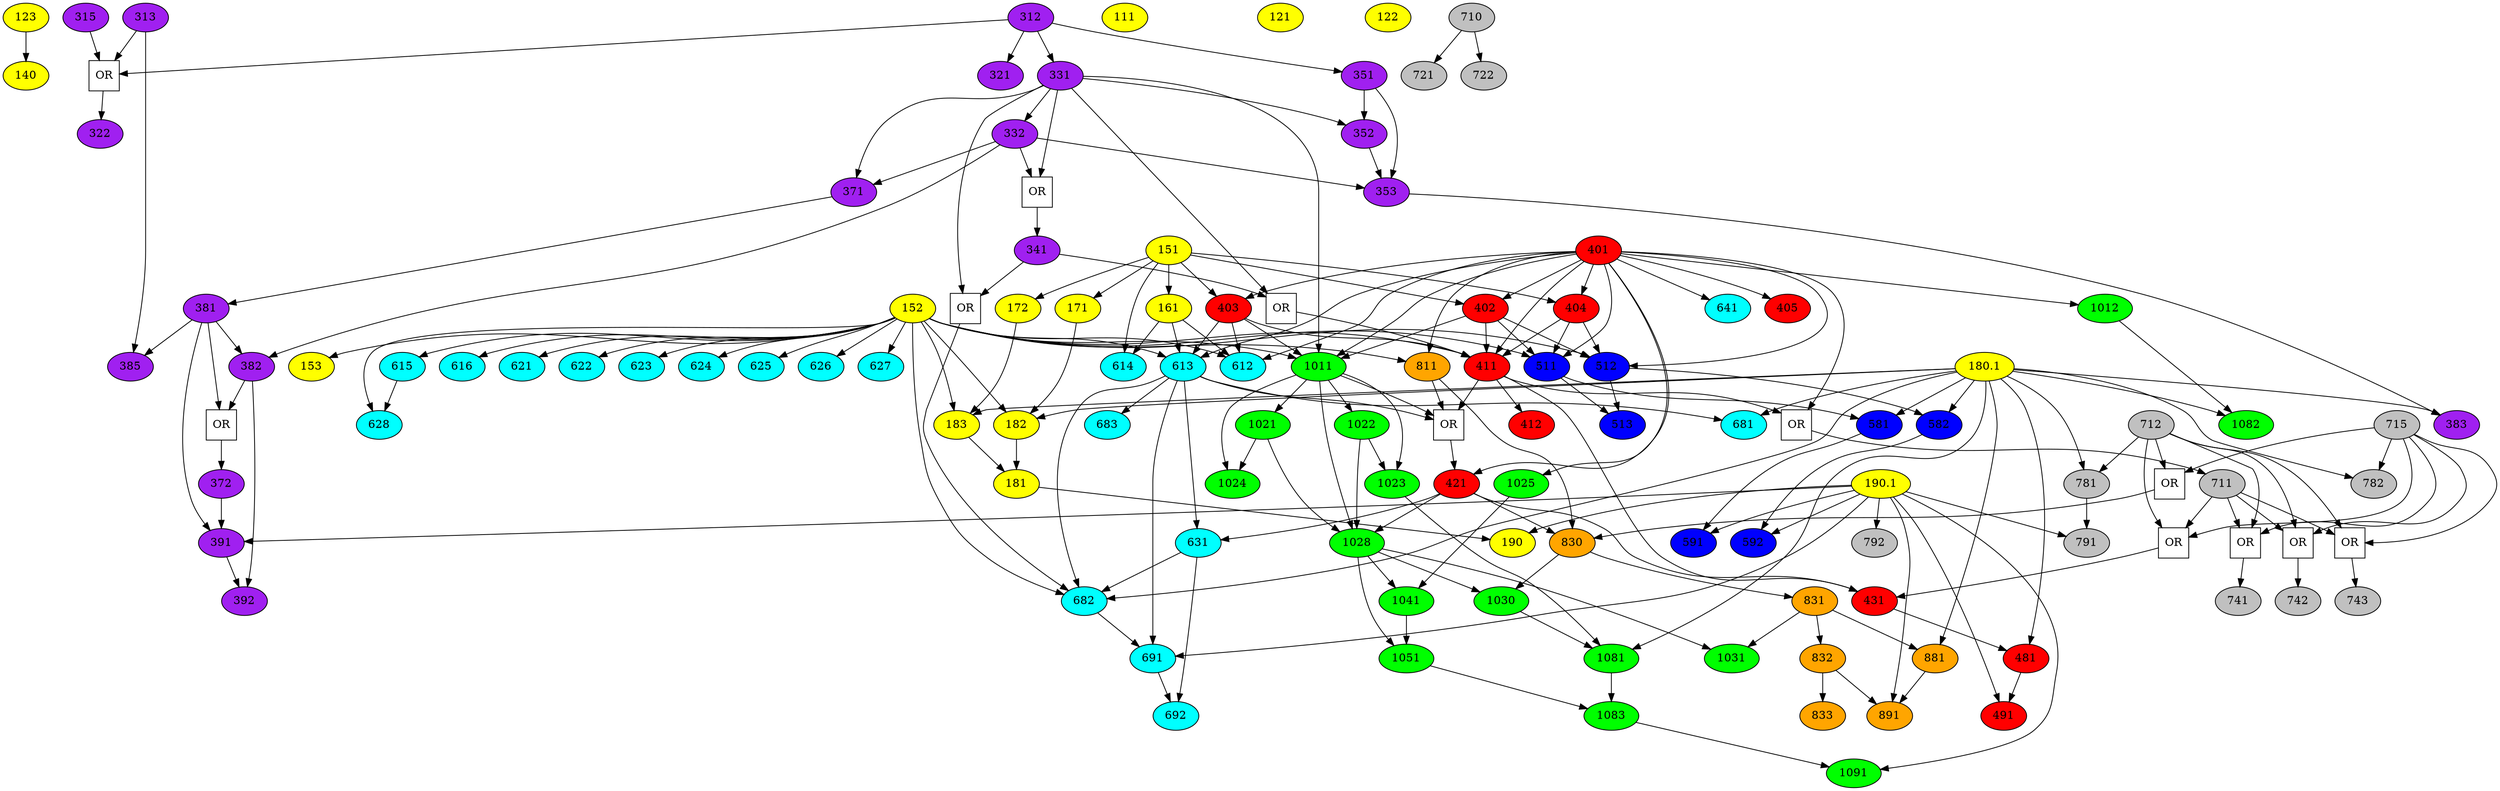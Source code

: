 digraph G {
	123 -> 140
	152 -> 153
	151 -> 161
	151 -> 171
	151 -> 172
	182 -> 181
	183 -> 181
	152 -> 182
	180.1 -> 182
	171 -> 182
	152 -> 183
	180.1 -> 183
	172 -> 183
	181 -> 190
	190.1 -> 190
	subgraph "luster_S/RS" {
		label="S/RS"
		111 [fillcolor=yellow style=filled]
		121 [fillcolor=yellow style=filled]
		122 [fillcolor=yellow style=filled]
		123 [fillcolor=yellow style=filled]
		140 [fillcolor=yellow style=filled]
		151 [fillcolor=yellow style=filled]
		152 [fillcolor=yellow style=filled]
		153 [fillcolor=yellow style=filled]
		161 [fillcolor=yellow style=filled]
		171 [fillcolor=yellow style=filled]
		172 [fillcolor=yellow style=filled]
		180.1 [fillcolor=yellow style=filled]
		181 [fillcolor=yellow style=filled]
		182 [fillcolor=yellow style=filled]
		183 [fillcolor=yellow style=filled]
		190.1 [fillcolor=yellow style=filled]
		190 [fillcolor=yellow style=filled]
	}
	312 -> 321
	"322_['312', '313', '315']" -> 322
	312 -> "322_['312', '313', '315']"
	313 -> "322_['312', '313', '315']"
	315 -> "322_['312', '313', '315']"
	312 -> 331
	331 -> 332
	"341_['331', '332']" -> 341
	331 -> "341_['331', '332']"
	332 -> "341_['331', '332']"
	312 -> 351
	351 -> 352
	331 -> 352
	351 -> 353
	352 -> 353
	332 -> 353
	331 -> 371
	332 -> 371
	"372_['381', '382']" -> 372
	381 -> "372_['381', '382']"
	382 -> "372_['381', '382']"
	371 -> 381
	332 -> 382
	381 -> 382
	353 -> 383
	180.1 -> 383
	313 -> 385
	381 -> 385
	381 -> 391
	372 -> 391
	190.1 -> 391
	382 -> 392
	391 -> 392
	subgraph luster_San {
		label=San
		312 [fillcolor=purple style=filled]
		313 [fillcolor=purple style=filled]
		315 [fillcolor=purple style=filled]
		321 [fillcolor=purple style=filled]
		322 [fillcolor=purple style=filled]
		"322_['312', '313', '315']" [label=OR shape=square]
		331 [fillcolor=purple style=filled]
		332 [fillcolor=purple style=filled]
		341 [fillcolor=purple style=filled]
		"341_['331', '332']" [label=OR shape=square]
		351 [fillcolor=purple style=filled]
		352 [fillcolor=purple style=filled]
		353 [fillcolor=purple style=filled]
		371 [fillcolor=purple style=filled]
		372 [fillcolor=purple style=filled]
		"372_['381', '382']" [label=OR shape=square]
		381 [fillcolor=purple style=filled]
		382 [fillcolor=purple style=filled]
		383 [fillcolor=purple style=filled]
		385 [fillcolor=purple style=filled]
		391 [fillcolor=purple style=filled]
		392 [fillcolor=purple style=filled]
	}
	401 -> 402
	151 -> 402
	401 -> 403
	151 -> 403
	401 -> 404
	151 -> 404
	401 -> 405
	401 -> 411
	152 -> 411
	402 -> 411
	403 -> 411
	404 -> 411
	"411_['331', '341']" -> 411
	331 -> "411_['331', '341']"
	341 -> "411_['331', '341']"
	411 -> 412
	401 -> 421
	"421_['411', '613', '811', '1011']" -> 421
	411 -> "421_['411', '613', '811', '1011']"
	613 -> "421_['411', '613', '811', '1011']"
	811 -> "421_['411', '613', '811', '1011']"
	1011 -> "421_['411', '613', '811', '1011']"
	411 -> 431
	421 -> 431
	"431_['711', '712', '715']" -> 431
	711 -> "431_['711', '712', '715']"
	712 -> "431_['711', '712', '715']"
	715 -> "431_['711', '712', '715']"
	180.1 -> 481
	431 -> 481
	190.1 -> 491
	481 -> 491
	subgraph luster_WRD {
		label=WRD
		401 [fillcolor=red style=filled]
		402 [fillcolor=red style=filled]
		403 [fillcolor=red style=filled]
		404 [fillcolor=red style=filled]
		405 [fillcolor=red style=filled]
		411 [fillcolor=red style=filled]
		"411_['331', '341']" [label=OR shape=square]
		412 [fillcolor=red style=filled]
		421 [fillcolor=red style=filled]
		"421_['411', '613', '811', '1011']" [label=OR shape=square]
		431 [fillcolor=red style=filled]
		"431_['711', '712', '715']" [label=OR shape=square]
		481 [fillcolor=red style=filled]
		491 [fillcolor=red style=filled]
	}
	152 -> 511
	401 -> 511
	402 -> 511
	404 -> 511
	152 -> 512
	401 -> 512
	402 -> 512
	404 -> 512
	511 -> 513
	512 -> 513
	511 -> 581
	180.1 -> 581
	512 -> 582
	180.1 -> 582
	581 -> 591
	190.1 -> 591
	582 -> 592
	190.1 -> 592
	subgraph luster_Boot {
		label=Boot
		511 [fillcolor=blue style=filled]
		512 [fillcolor=blue style=filled]
		513 [fillcolor=blue style=filled]
		581 [fillcolor=blue style=filled]
		582 [fillcolor=blue style=filled]
		591 [fillcolor=blue style=filled]
		592 [fillcolor=blue style=filled]
	}
	152 -> 612
	161 -> 612
	401 -> 612
	403 -> 612
	152 -> 613
	161 -> 613
	401 -> 613
	403 -> 613
	421 -> 631
	613 -> 631
	401 -> 641
	613 -> 682
	631 -> 682
	"682_['331', '341']" -> 682
	331 -> "682_['331', '341']"
	341 -> "682_['331', '341']"
	152 -> 682
	180.1 -> 682
	613 -> 691
	190.1 -> 691
	682 -> 691
	151 -> 614
	161 -> 614
	152 -> 615
	152 -> 616
	152 -> 621
	152 -> 622
	152 -> 623
	152 -> 624
	152 -> 625
	152 -> 626
	152 -> 627
	152 -> 628
	615 -> 628
	180.1 -> 681
	613 -> 681
	613 -> 683
	631 -> 692
	691 -> 692
	subgraph luster_Tauchen {
		label=Tauchen
		612 [fillcolor=cyan style=filled]
		613 [fillcolor=cyan style=filled]
		631 [fillcolor=cyan style=filled]
		641 [fillcolor=cyan style=filled]
		682 [fillcolor=cyan style=filled]
		"682_['331', '341']" [label=OR shape=square]
		691 [fillcolor=cyan style=filled]
		614 [fillcolor=cyan style=filled]
		615 [fillcolor=cyan style=filled]
		616 [fillcolor=cyan style=filled]
		621 [fillcolor=cyan style=filled]
		622 [fillcolor=cyan style=filled]
		623 [fillcolor=cyan style=filled]
		624 [fillcolor=cyan style=filled]
		625 [fillcolor=cyan style=filled]
		626 [fillcolor=cyan style=filled]
		627 [fillcolor=cyan style=filled]
		628 [fillcolor=cyan style=filled]
		681 [fillcolor=cyan style=filled]
		683 [fillcolor=cyan style=filled]
		692 [fillcolor=cyan style=filled]
	}
	"711_['401', '411']" -> 711
	401 -> "711_['401', '411']"
	411 -> "711_['401', '411']"
	710 -> 721
	710 -> 722
	"741_['711', '712', '715']" -> 741
	711 -> "741_['711', '712', '715']"
	712 -> "741_['711', '712', '715']"
	715 -> "741_['711', '712', '715']"
	"742_['711', '712', '715']" -> 742
	711 -> "742_['711', '712', '715']"
	712 -> "742_['711', '712', '715']"
	715 -> "742_['711', '712', '715']"
	"743_['711', '712', '715']" -> 743
	711 -> "743_['711', '712', '715']"
	712 -> "743_['711', '712', '715']"
	715 -> "743_['711', '712', '715']"
	180.1 -> 781
	712 -> 781
	180.1 -> 782
	715 -> 782
	781 -> 791
	190.1 -> 791
	190.1 -> 792
	subgraph luster_IuK {
		label=IuK
		710 [fillcolor=grey style=filled]
		711 [fillcolor=grey style=filled]
		"711_['401', '411']" [label=OR shape=square]
		712 [fillcolor=grey style=filled]
		715 [fillcolor=grey style=filled]
		721 [fillcolor=grey style=filled]
		722 [fillcolor=grey style=filled]
		741 [fillcolor=grey style=filled]
		"741_['711', '712', '715']" [label=OR shape=square]
		742 [fillcolor=grey style=filled]
		"742_['711', '712', '715']" [label=OR shape=square]
		743 [fillcolor=grey style=filled]
		"743_['711', '712', '715']" [label=OR shape=square]
		781 [fillcolor=grey style=filled]
		782 [fillcolor=grey style=filled]
		791 [fillcolor=grey style=filled]
		792 [fillcolor=grey style=filled]
	}
	401 -> 811
	152 -> 811
	811 -> 830
	421 -> 830
	"830_['712', '715']" -> 830
	712 -> "830_['712', '715']"
	715 -> "830_['712', '715']"
	830 -> 831
	831 -> 832
	832 -> 833
	831 -> 881
	180.1 -> 881
	881 -> 891
	832 -> 891
	190.1 -> 891
	subgraph luster_KatS {
		label=KatS
		811 [fillcolor=orange style=filled]
		830 [fillcolor=orange style=filled]
		"830_['712', '715']" [label=OR shape=square]
		831 [fillcolor=orange style=filled]
		832 [fillcolor=orange style=filled]
		833 [fillcolor=orange style=filled]
		881 [fillcolor=orange style=filled]
		891 [fillcolor=orange style=filled]
	}
	401 -> 1011
	402 -> 1011
	403 -> 1011
	152 -> 1011
	331 -> 1011
	401 -> 1012
	1011 -> 1021
	1011 -> 1022
	1011 -> 1023
	1022 -> 1023
	1011 -> 1024
	1021 -> 1024
	401 -> 1025
	1011 -> 1028
	1021 -> 1028
	1022 -> 1028
	421 -> 1028
	1028 -> 1030
	830 -> 1030
	1028 -> 1031
	831 -> 1031
	1028 -> 1041
	1025 -> 1041
	1028 -> 1051
	1041 -> 1051
	1030 -> 1081
	180.1 -> 1081
	1023 -> 1081
	1012 -> 1082
	180.1 -> 1082
	1081 -> 1083
	1051 -> 1083
	1083 -> 1091
	190.1 -> 1091
	subgraph luster_SR {
		label=SR
		1011 [fillcolor=green style=filled]
		1012 [fillcolor=green style=filled]
		1021 [fillcolor=green style=filled]
		1022 [fillcolor=green style=filled]
		1023 [fillcolor=green style=filled]
		1024 [fillcolor=green style=filled]
		1025 [fillcolor=green style=filled]
		1028 [fillcolor=green style=filled]
		1030 [fillcolor=green style=filled]
		1031 [fillcolor=green style=filled]
		1041 [fillcolor=green style=filled]
		1051 [fillcolor=green style=filled]
		1081 [fillcolor=green style=filled]
		1082 [fillcolor=green style=filled]
		1083 [fillcolor=green style=filled]
		1091 [fillcolor=green style=filled]
	}
}
